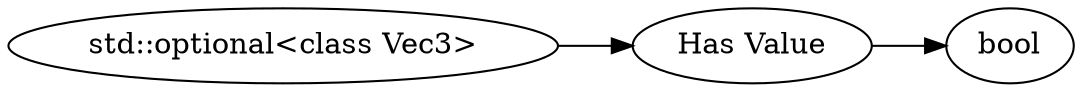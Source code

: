 digraph "std::optional<class Vec3>" {
rankdir = LR
45
45 -> 46
46 -> 47

45 [label="std::optional<class Vec3>",comment="name: \"std::optional<class Vec3>\", typeName: \"\", id: 45, branchId: 0, recurseId: -1, attributes: 0, notes: \"\""];
46 [label="Has Value",comment="name: \"Has Value\", typeName: \"\", id: 46, branchId: 0, recurseId: -1, attributes: 0, notes: \"If true, follow with appropriate data type, otherwise nothing\""];
47 [label="bool",comment="name: \"bool\", typeName: \"\", id: 47, branchId: 0, recurseId: -1, attributes: 512, notes: \"\""];
{ rank = max;47}

}
